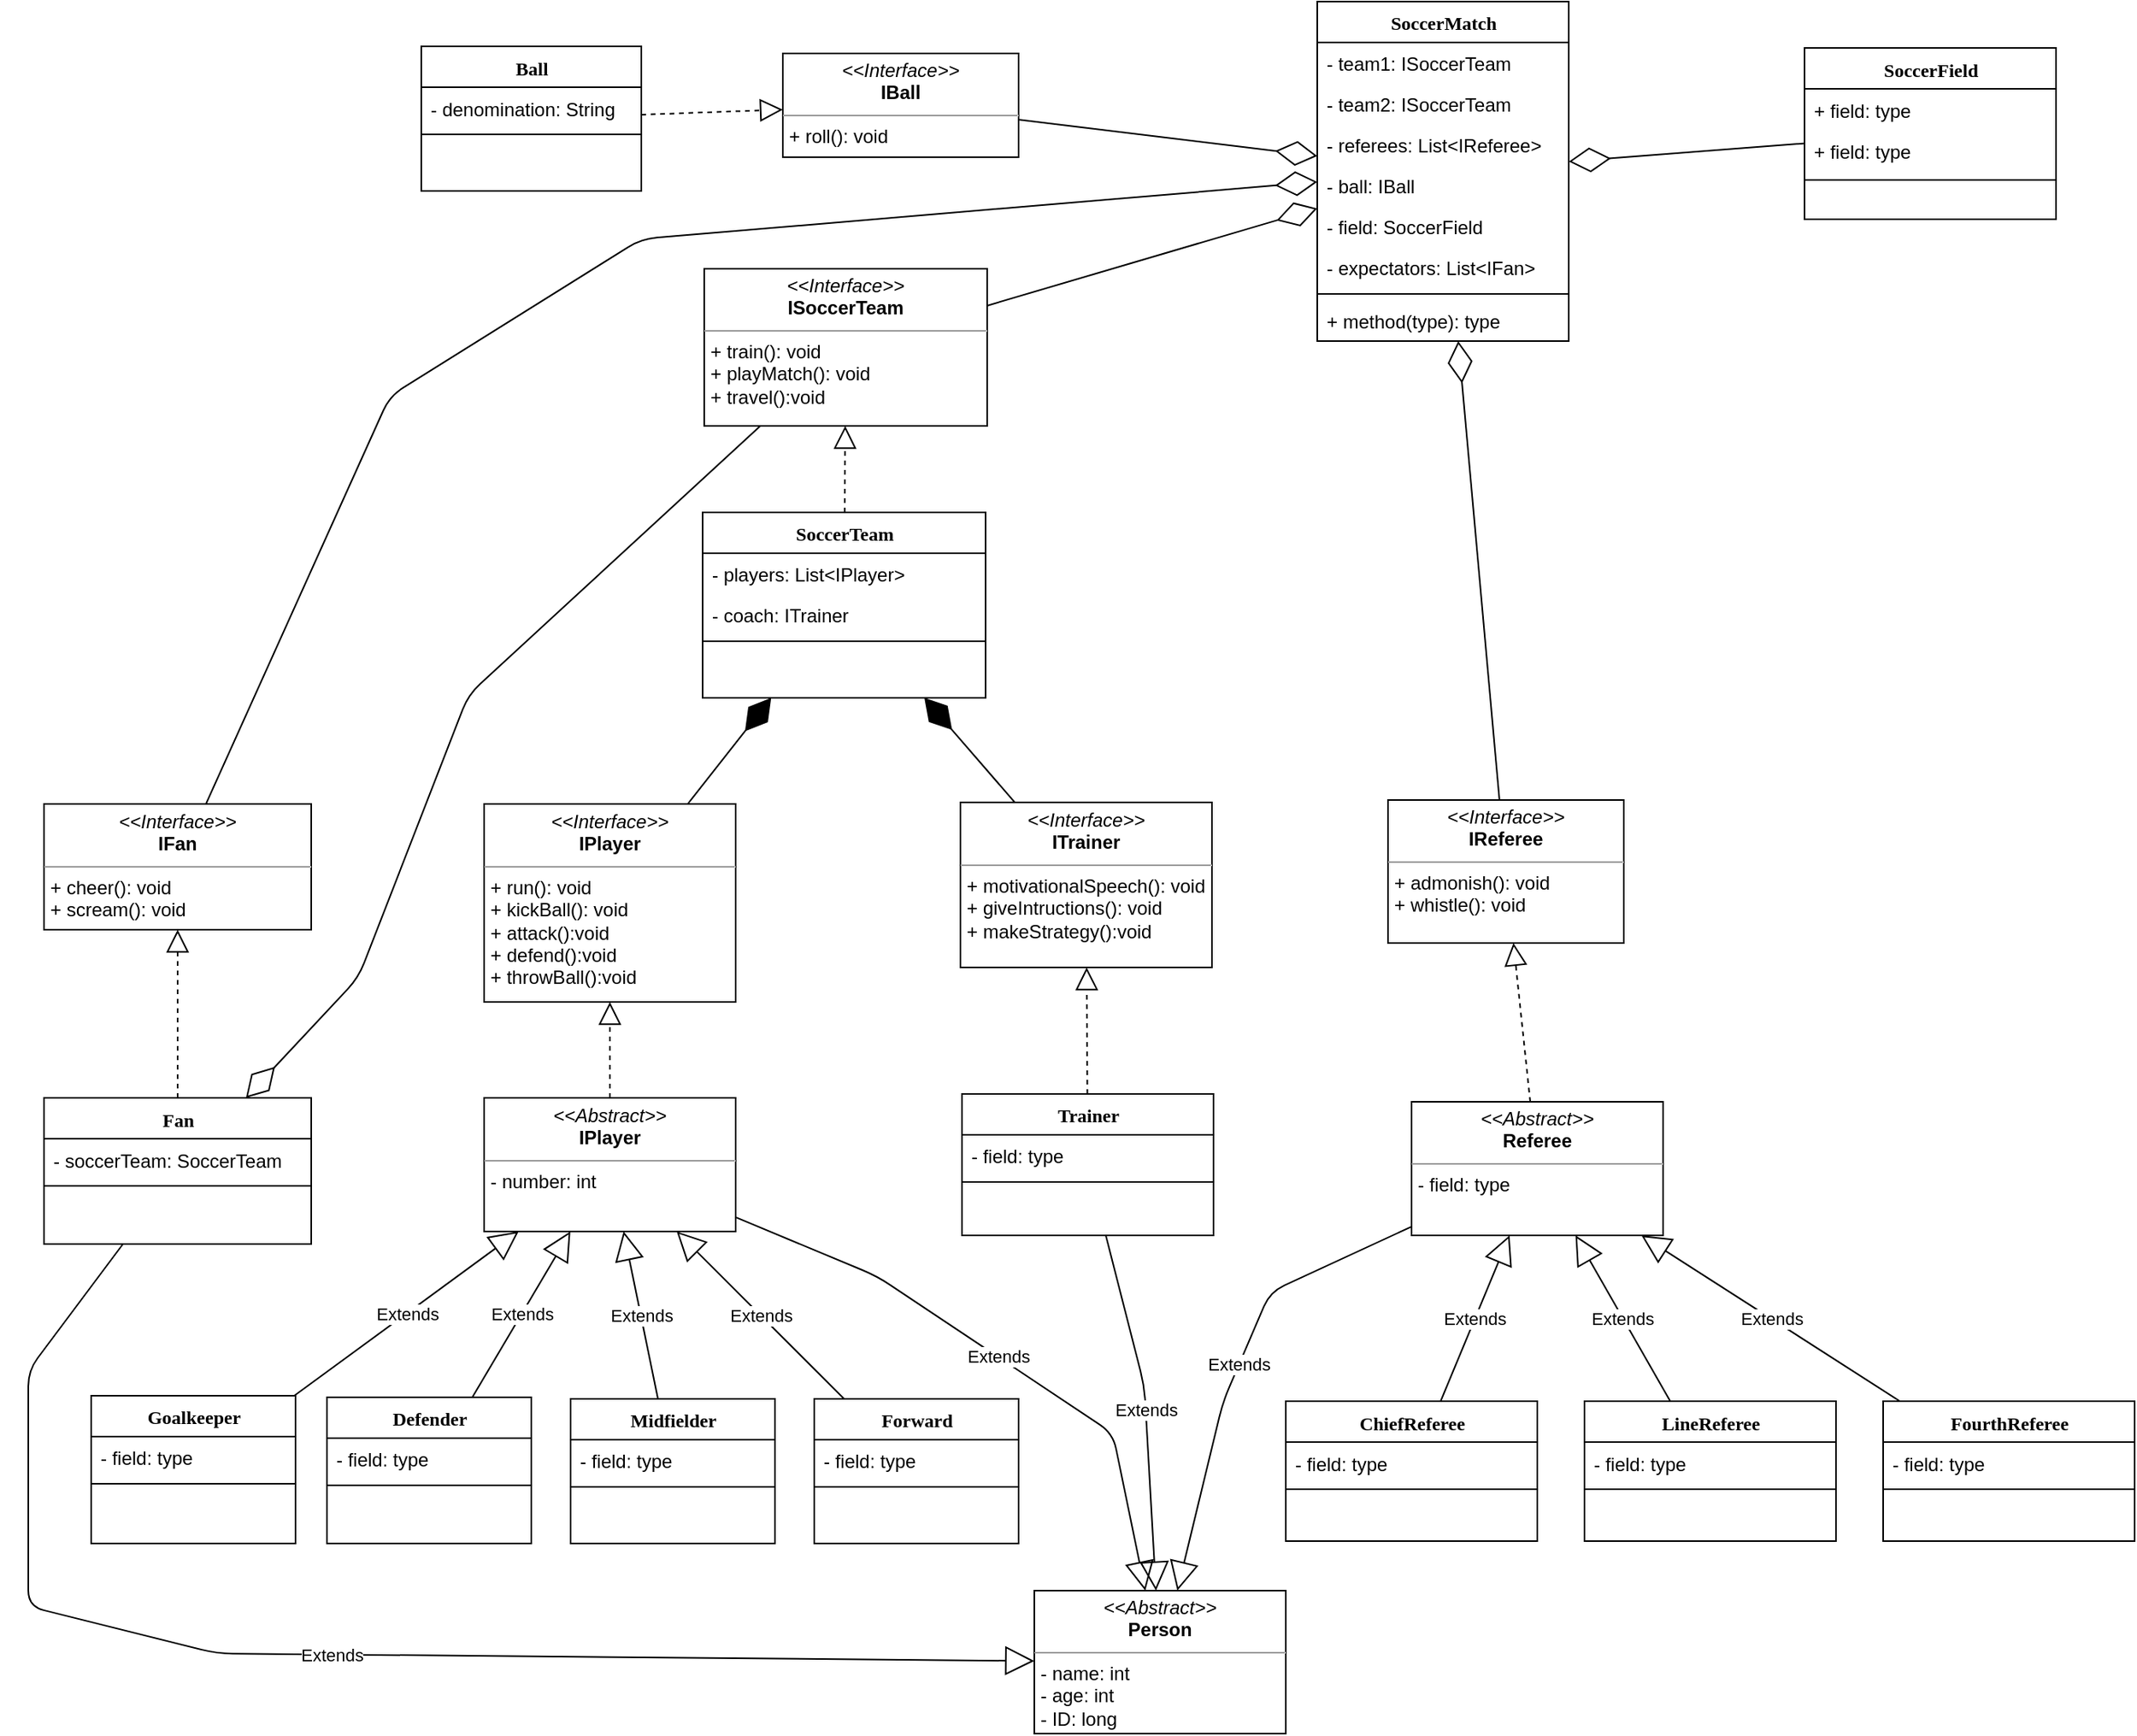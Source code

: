 <mxfile version="10.6.6" type="device"><diagram name="Page-1" id="6133507b-19e7-1e82-6fc7-422aa6c4b21f"><mxGraphModel dx="1080" dy="1334" grid="1" gridSize="10" guides="1" tooltips="1" connect="1" arrows="1" fold="1" page="1" pageScale="1" pageWidth="1100" pageHeight="850" background="#ffffff" math="0" shadow="0"><root><mxCell id="0"/><mxCell id="1" parent="0"/><mxCell id="235556782a83e6d0-1" value="SoccerMatch" style="swimlane;html=1;fontStyle=1;align=center;verticalAlign=top;childLayout=stackLayout;horizontal=1;startSize=26;horizontalStack=0;resizeParent=1;resizeLast=0;collapsible=1;marginBottom=0;swimlaneFillColor=#ffffff;rounded=0;shadow=0;comic=0;labelBackgroundColor=none;strokeColor=#000000;strokeWidth=1;fillColor=none;fontFamily=Verdana;fontSize=12;fontColor=#000000;" parent="1" vertex="1"><mxGeometry x="950" y="-511" width="160" height="216" as="geometry"/></mxCell><mxCell id="235556782a83e6d0-2" value="- team1: ISoccerTeam" style="text;html=1;strokeColor=none;fillColor=none;align=left;verticalAlign=top;spacingLeft=4;spacingRight=4;whiteSpace=wrap;overflow=hidden;rotatable=0;points=[[0,0.5],[1,0.5]];portConstraint=eastwest;" parent="235556782a83e6d0-1" vertex="1"><mxGeometry y="26" width="160" height="26" as="geometry"/></mxCell><mxCell id="235556782a83e6d0-3" value="- team2: ISoccerTeam" style="text;html=1;strokeColor=none;fillColor=none;align=left;verticalAlign=top;spacingLeft=4;spacingRight=4;whiteSpace=wrap;overflow=hidden;rotatable=0;points=[[0,0.5],[1,0.5]];portConstraint=eastwest;" parent="235556782a83e6d0-1" vertex="1"><mxGeometry y="52" width="160" height="26" as="geometry"/></mxCell><mxCell id="235556782a83e6d0-5" value="- referees: List&amp;lt;IReferee&amp;gt;" style="text;html=1;strokeColor=none;fillColor=none;align=left;verticalAlign=top;spacingLeft=4;spacingRight=4;whiteSpace=wrap;overflow=hidden;rotatable=0;points=[[0,0.5],[1,0.5]];portConstraint=eastwest;" parent="235556782a83e6d0-1" vertex="1"><mxGeometry y="78" width="160" height="26" as="geometry"/></mxCell><mxCell id="sZfiUaoiPVWCD3nDoRkB-56" value="- ball: IBall" style="text;html=1;strokeColor=none;fillColor=none;align=left;verticalAlign=top;spacingLeft=4;spacingRight=4;whiteSpace=wrap;overflow=hidden;rotatable=0;points=[[0,0.5],[1,0.5]];portConstraint=eastwest;" parent="235556782a83e6d0-1" vertex="1"><mxGeometry y="104" width="160" height="26" as="geometry"/></mxCell><mxCell id="sZfiUaoiPVWCD3nDoRkB-55" value="- field: SoccerField" style="text;html=1;strokeColor=none;fillColor=none;align=left;verticalAlign=top;spacingLeft=4;spacingRight=4;whiteSpace=wrap;overflow=hidden;rotatable=0;points=[[0,0.5],[1,0.5]];portConstraint=eastwest;" parent="235556782a83e6d0-1" vertex="1"><mxGeometry y="130" width="160" height="26" as="geometry"/></mxCell><mxCell id="sZfiUaoiPVWCD3nDoRkB-45" value="- expectators: List&amp;lt;IFan&amp;gt;" style="text;html=1;strokeColor=none;fillColor=none;align=left;verticalAlign=top;spacingLeft=4;spacingRight=4;whiteSpace=wrap;overflow=hidden;rotatable=0;points=[[0,0.5],[1,0.5]];portConstraint=eastwest;" parent="235556782a83e6d0-1" vertex="1"><mxGeometry y="156" width="160" height="26" as="geometry"/></mxCell><mxCell id="235556782a83e6d0-6" value="" style="line;html=1;strokeWidth=1;fillColor=none;align=left;verticalAlign=middle;spacingTop=-1;spacingLeft=3;spacingRight=3;rotatable=0;labelPosition=right;points=[];portConstraint=eastwest;" parent="235556782a83e6d0-1" vertex="1"><mxGeometry y="182" width="160" height="8" as="geometry"/></mxCell><mxCell id="235556782a83e6d0-7" value="+ method(type): type" style="text;html=1;strokeColor=none;fillColor=none;align=left;verticalAlign=top;spacingLeft=4;spacingRight=4;whiteSpace=wrap;overflow=hidden;rotatable=0;points=[[0,0.5],[1,0.5]];portConstraint=eastwest;" parent="235556782a83e6d0-1" vertex="1"><mxGeometry y="190" width="160" height="26" as="geometry"/></mxCell><mxCell id="78961159f06e98e8-17" value="SoccerTeam" style="swimlane;html=1;fontStyle=1;align=center;verticalAlign=top;childLayout=stackLayout;horizontal=1;startSize=26;horizontalStack=0;resizeParent=1;resizeLast=0;collapsible=1;marginBottom=0;swimlaneFillColor=#ffffff;rounded=0;shadow=0;comic=0;labelBackgroundColor=none;strokeColor=#000000;strokeWidth=1;fillColor=none;fontFamily=Verdana;fontSize=12;fontColor=#000000;" parent="1" vertex="1"><mxGeometry x="559" y="-186" width="180" height="118" as="geometry"/></mxCell><mxCell id="78961159f06e98e8-23" value="- players: List&amp;lt;IPlayer&amp;gt;" style="text;html=1;strokeColor=none;fillColor=none;align=left;verticalAlign=top;spacingLeft=4;spacingRight=4;whiteSpace=wrap;overflow=hidden;rotatable=0;points=[[0,0.5],[1,0.5]];portConstraint=eastwest;" parent="78961159f06e98e8-17" vertex="1"><mxGeometry y="26" width="180" height="26" as="geometry"/></mxCell><mxCell id="78961159f06e98e8-24" value="- coach: ITrainer" style="text;html=1;strokeColor=none;fillColor=none;align=left;verticalAlign=top;spacingLeft=4;spacingRight=4;whiteSpace=wrap;overflow=hidden;rotatable=0;points=[[0,0.5],[1,0.5]];portConstraint=eastwest;" parent="78961159f06e98e8-17" vertex="1"><mxGeometry y="52" width="180" height="26" as="geometry"/></mxCell><mxCell id="78961159f06e98e8-19" value="" style="line;html=1;strokeWidth=1;fillColor=none;align=left;verticalAlign=middle;spacingTop=-1;spacingLeft=3;spacingRight=3;rotatable=0;labelPosition=right;points=[];portConstraint=eastwest;" parent="78961159f06e98e8-17" vertex="1"><mxGeometry y="78" width="180" height="8" as="geometry"/></mxCell><mxCell id="78961159f06e98e8-82" value="Defender" style="swimlane;html=1;fontStyle=1;align=center;verticalAlign=top;childLayout=stackLayout;horizontal=1;startSize=26;horizontalStack=0;resizeParent=1;resizeLast=0;collapsible=1;marginBottom=0;swimlaneFillColor=#ffffff;rounded=0;shadow=0;comic=0;labelBackgroundColor=none;strokeColor=#000000;strokeWidth=1;fillColor=none;fontFamily=Verdana;fontSize=12;fontColor=#000000;" parent="1" vertex="1"><mxGeometry x="320" y="377" width="130" height="93" as="geometry"/></mxCell><mxCell id="78961159f06e98e8-84" value="- field: type" style="text;html=1;strokeColor=none;fillColor=none;align=left;verticalAlign=top;spacingLeft=4;spacingRight=4;whiteSpace=wrap;overflow=hidden;rotatable=0;points=[[0,0.5],[1,0.5]];portConstraint=eastwest;" parent="78961159f06e98e8-82" vertex="1"><mxGeometry y="26" width="130" height="26" as="geometry"/></mxCell><mxCell id="78961159f06e98e8-90" value="" style="line;html=1;strokeWidth=1;fillColor=none;align=left;verticalAlign=middle;spacingTop=-1;spacingLeft=3;spacingRight=3;rotatable=0;labelPosition=right;points=[];portConstraint=eastwest;" parent="78961159f06e98e8-82" vertex="1"><mxGeometry y="52" width="130" height="8" as="geometry"/></mxCell><mxCell id="78961159f06e98e8-95" value="Midfielder" style="swimlane;html=1;fontStyle=1;align=center;verticalAlign=top;childLayout=stackLayout;horizontal=1;startSize=26;horizontalStack=0;resizeParent=1;resizeLast=0;collapsible=1;marginBottom=0;swimlaneFillColor=#ffffff;rounded=0;shadow=0;comic=0;labelBackgroundColor=none;strokeColor=#000000;strokeWidth=1;fillColor=none;fontFamily=Verdana;fontSize=12;fontColor=#000000;" parent="1" vertex="1"><mxGeometry x="475" y="378" width="130" height="92" as="geometry"/></mxCell><mxCell id="78961159f06e98e8-96" value="- field: type" style="text;html=1;strokeColor=none;fillColor=none;align=left;verticalAlign=top;spacingLeft=4;spacingRight=4;whiteSpace=wrap;overflow=hidden;rotatable=0;points=[[0,0.5],[1,0.5]];portConstraint=eastwest;" parent="78961159f06e98e8-95" vertex="1"><mxGeometry y="26" width="130" height="26" as="geometry"/></mxCell><mxCell id="78961159f06e98e8-103" value="" style="line;html=1;strokeWidth=1;fillColor=none;align=left;verticalAlign=middle;spacingTop=-1;spacingLeft=3;spacingRight=3;rotatable=0;labelPosition=right;points=[];portConstraint=eastwest;" parent="78961159f06e98e8-95" vertex="1"><mxGeometry y="52" width="130" height="8" as="geometry"/></mxCell><mxCell id="78961159f06e98e8-108" value="Goalkeeper" style="swimlane;html=1;fontStyle=1;align=center;verticalAlign=top;childLayout=stackLayout;horizontal=1;startSize=26;horizontalStack=0;resizeParent=1;resizeLast=0;collapsible=1;marginBottom=0;swimlaneFillColor=#ffffff;rounded=0;shadow=0;comic=0;labelBackgroundColor=none;strokeColor=#000000;strokeWidth=1;fillColor=none;fontFamily=Verdana;fontSize=12;fontColor=#000000;" parent="1" vertex="1"><mxGeometry x="170" y="376" width="130" height="94" as="geometry"/></mxCell><mxCell id="78961159f06e98e8-109" value="- field: type" style="text;html=1;strokeColor=none;fillColor=none;align=left;verticalAlign=top;spacingLeft=4;spacingRight=4;whiteSpace=wrap;overflow=hidden;rotatable=0;points=[[0,0.5],[1,0.5]];portConstraint=eastwest;" parent="78961159f06e98e8-108" vertex="1"><mxGeometry y="26" width="130" height="26" as="geometry"/></mxCell><mxCell id="78961159f06e98e8-116" value="" style="line;html=1;strokeWidth=1;fillColor=none;align=left;verticalAlign=middle;spacingTop=-1;spacingLeft=3;spacingRight=3;rotatable=0;labelPosition=right;points=[];portConstraint=eastwest;" parent="78961159f06e98e8-108" vertex="1"><mxGeometry y="52" width="130" height="8" as="geometry"/></mxCell><mxCell id="b94bc138ca980ef-1" value="&lt;p style=&quot;margin: 0px ; margin-top: 4px ; text-align: center&quot;&gt;&lt;i&gt;&amp;lt;&amp;lt;Interface&amp;gt;&amp;gt;&lt;/i&gt;&lt;br&gt;&lt;b&gt;IPlayer&lt;/b&gt;&lt;/p&gt;&lt;hr size=&quot;1&quot;&gt;&lt;p style=&quot;margin: 0px ; margin-left: 4px&quot;&gt;&lt;/p&gt;&lt;p style=&quot;margin: 0px ; margin-left: 4px&quot;&gt;+ run(): void&lt;br&gt;+ kickBall(): void&lt;/p&gt;&lt;p style=&quot;margin: 0px ; margin-left: 4px&quot;&gt;+ attack():void&lt;/p&gt;&lt;p style=&quot;margin: 0px ; margin-left: 4px&quot;&gt;+ defend():void&lt;/p&gt;&lt;p style=&quot;margin: 0px ; margin-left: 4px&quot;&gt;+ throwBall():void&lt;/p&gt;&lt;p style=&quot;margin: 0px ; margin-left: 4px&quot;&gt;&lt;br&gt;&lt;/p&gt;" style="verticalAlign=top;align=left;overflow=fill;fontSize=12;fontFamily=Helvetica;html=1;rounded=0;shadow=0;comic=0;labelBackgroundColor=none;strokeColor=#000000;strokeWidth=1;fillColor=#ffffff;" parent="1" vertex="1"><mxGeometry x="420" y="-0.5" width="160" height="126" as="geometry"/></mxCell><mxCell id="aKwIyc0PxidP-jITd8C0-3" value="Forward" style="swimlane;html=1;fontStyle=1;align=center;verticalAlign=top;childLayout=stackLayout;horizontal=1;startSize=26;horizontalStack=0;resizeParent=1;resizeLast=0;collapsible=1;marginBottom=0;swimlaneFillColor=#ffffff;rounded=0;shadow=0;comic=0;labelBackgroundColor=none;strokeColor=#000000;strokeWidth=1;fillColor=none;fontFamily=Verdana;fontSize=12;fontColor=#000000;" parent="1" vertex="1"><mxGeometry x="630" y="378" width="130" height="92" as="geometry"/></mxCell><mxCell id="aKwIyc0PxidP-jITd8C0-4" value="- field: type" style="text;html=1;strokeColor=none;fillColor=none;align=left;verticalAlign=top;spacingLeft=4;spacingRight=4;whiteSpace=wrap;overflow=hidden;rotatable=0;points=[[0,0.5],[1,0.5]];portConstraint=eastwest;" parent="aKwIyc0PxidP-jITd8C0-3" vertex="1"><mxGeometry y="26" width="130" height="26" as="geometry"/></mxCell><mxCell id="aKwIyc0PxidP-jITd8C0-6" value="" style="line;html=1;strokeWidth=1;fillColor=none;align=left;verticalAlign=middle;spacingTop=-1;spacingLeft=3;spacingRight=3;rotatable=0;labelPosition=right;points=[];portConstraint=eastwest;" parent="aKwIyc0PxidP-jITd8C0-3" vertex="1"><mxGeometry y="52" width="130" height="8" as="geometry"/></mxCell><mxCell id="aKwIyc0PxidP-jITd8C0-9" value="Extends" style="endArrow=block;endSize=16;endFill=0;html=1;" parent="1" source="78961159f06e98e8-108" target="QKsqqayJbNr6bWf-6ps5-1" edge="1"><mxGeometry width="160" relative="1" as="geometry"><mxPoint x="520" y="297" as="sourcePoint"/><mxPoint x="680" y="297" as="targetPoint"/></mxGeometry></mxCell><mxCell id="aKwIyc0PxidP-jITd8C0-10" value="Extends" style="endArrow=block;endSize=16;endFill=0;html=1;" parent="1" source="78961159f06e98e8-82" target="QKsqqayJbNr6bWf-6ps5-1" edge="1"><mxGeometry width="160" relative="1" as="geometry"><mxPoint x="613.345" y="387" as="sourcePoint"/><mxPoint x="680.586" y="312" as="targetPoint"/></mxGeometry></mxCell><mxCell id="aKwIyc0PxidP-jITd8C0-11" value="Extends" style="endArrow=block;endSize=16;endFill=0;html=1;" parent="1" source="78961159f06e98e8-95" target="QKsqqayJbNr6bWf-6ps5-1" edge="1"><mxGeometry width="160" relative="1" as="geometry"><mxPoint x="744.61" y="389" as="sourcePoint"/><mxPoint x="749.61" y="312" as="targetPoint"/></mxGeometry></mxCell><mxCell id="aKwIyc0PxidP-jITd8C0-12" value="Extends" style="endArrow=block;endSize=16;endFill=0;html=1;" parent="1" source="aKwIyc0PxidP-jITd8C0-3" target="QKsqqayJbNr6bWf-6ps5-1" edge="1"><mxGeometry width="160" relative="1" as="geometry"><mxPoint x="1012.297" y="341" as="sourcePoint"/><mxPoint x="960.072" y="263" as="targetPoint"/></mxGeometry></mxCell><mxCell id="sZfiUaoiPVWCD3nDoRkB-3" value="" style="endArrow=block;dashed=1;endFill=0;endSize=12;html=1;" parent="1" source="QKsqqayJbNr6bWf-6ps5-1" target="b94bc138ca980ef-1" edge="1"><mxGeometry width="160" relative="1" as="geometry"><mxPoint x="410" y="262.5" as="sourcePoint"/><mxPoint x="570" y="262.5" as="targetPoint"/></mxGeometry></mxCell><mxCell id="sZfiUaoiPVWCD3nDoRkB-12" value="Extends" style="endArrow=block;endSize=16;endFill=0;html=1;" parent="1" source="QKsqqayJbNr6bWf-6ps5-1" target="GotHlG2_L9NwV5QEVNT3-1" edge="1"><mxGeometry width="160" relative="1" as="geometry"><mxPoint x="900" y="186.5" as="sourcePoint"/><mxPoint x="1060" y="186.5" as="targetPoint"/><Array as="points"><mxPoint x="670" y="300"/><mxPoint x="820" y="400"/></Array></mxGeometry></mxCell><mxCell id="sZfiUaoiPVWCD3nDoRkB-20" value="Fan" style="swimlane;html=1;fontStyle=1;align=center;verticalAlign=top;childLayout=stackLayout;horizontal=1;startSize=26;horizontalStack=0;resizeParent=1;resizeLast=0;collapsible=1;marginBottom=0;swimlaneFillColor=#ffffff;rounded=0;shadow=0;comic=0;labelBackgroundColor=none;strokeColor=#000000;strokeWidth=1;fillColor=none;fontFamily=Verdana;fontSize=12;fontColor=#000000;" parent="1" vertex="1"><mxGeometry x="140" y="186.5" width="170" height="93" as="geometry"/></mxCell><mxCell id="sZfiUaoiPVWCD3nDoRkB-21" value="- soccerTeam: SoccerTeam" style="text;html=1;strokeColor=none;fillColor=none;align=left;verticalAlign=top;spacingLeft=4;spacingRight=4;whiteSpace=wrap;overflow=hidden;rotatable=0;points=[[0,0.5],[1,0.5]];portConstraint=eastwest;" parent="sZfiUaoiPVWCD3nDoRkB-20" vertex="1"><mxGeometry y="26" width="170" height="26" as="geometry"/></mxCell><mxCell id="sZfiUaoiPVWCD3nDoRkB-23" value="" style="line;html=1;strokeWidth=1;fillColor=none;align=left;verticalAlign=middle;spacingTop=-1;spacingLeft=3;spacingRight=3;rotatable=0;labelPosition=right;points=[];portConstraint=eastwest;" parent="sZfiUaoiPVWCD3nDoRkB-20" vertex="1"><mxGeometry y="52" width="170" height="8" as="geometry"/></mxCell><mxCell id="sZfiUaoiPVWCD3nDoRkB-27" value="Extends" style="endArrow=block;endSize=16;endFill=0;html=1;" parent="1" source="QKsqqayJbNr6bWf-6ps5-17" target="GotHlG2_L9NwV5QEVNT3-1" edge="1"><mxGeometry width="160" relative="1" as="geometry"><mxPoint x="835" y="159.122" as="sourcePoint"/><mxPoint x="920" y="84.878" as="targetPoint"/><Array as="points"><mxPoint x="920" y="310"/><mxPoint x="890" y="380"/></Array></mxGeometry></mxCell><mxCell id="sZfiUaoiPVWCD3nDoRkB-29" value="Extends" style="endArrow=block;endSize=16;endFill=0;html=1;" parent="1" source="sZfiUaoiPVWCD3nDoRkB-20" target="GotHlG2_L9NwV5QEVNT3-1" edge="1"><mxGeometry width="160" relative="1" as="geometry"><mxPoint x="1290" y="122.122" as="sourcePoint"/><mxPoint x="1375" y="47.878" as="targetPoint"/><Array as="points"><mxPoint x="130" y="360"/><mxPoint x="130" y="510"/><mxPoint x="250" y="540"/></Array></mxGeometry></mxCell><mxCell id="sZfiUaoiPVWCD3nDoRkB-30" value="Trainer" style="swimlane;html=1;fontStyle=1;align=center;verticalAlign=top;childLayout=stackLayout;horizontal=1;startSize=26;horizontalStack=0;resizeParent=1;resizeLast=0;collapsible=1;marginBottom=0;swimlaneFillColor=#ffffff;rounded=0;shadow=0;comic=0;labelBackgroundColor=none;strokeColor=#000000;strokeWidth=1;fillColor=none;fontFamily=Verdana;fontSize=12;fontColor=#000000;" parent="1" vertex="1"><mxGeometry x="724" y="184" width="160" height="90" as="geometry"/></mxCell><mxCell id="sZfiUaoiPVWCD3nDoRkB-31" value="- field: type" style="text;html=1;strokeColor=none;fillColor=none;align=left;verticalAlign=top;spacingLeft=4;spacingRight=4;whiteSpace=wrap;overflow=hidden;rotatable=0;points=[[0,0.5],[1,0.5]];portConstraint=eastwest;" parent="sZfiUaoiPVWCD3nDoRkB-30" vertex="1"><mxGeometry y="26" width="160" height="26" as="geometry"/></mxCell><mxCell id="sZfiUaoiPVWCD3nDoRkB-33" value="" style="line;html=1;strokeWidth=1;fillColor=none;align=left;verticalAlign=middle;spacingTop=-1;spacingLeft=3;spacingRight=3;rotatable=0;labelPosition=right;points=[];portConstraint=eastwest;" parent="sZfiUaoiPVWCD3nDoRkB-30" vertex="1"><mxGeometry y="52" width="160" height="8" as="geometry"/></mxCell><mxCell id="sZfiUaoiPVWCD3nDoRkB-37" value="Extends" style="endArrow=block;endSize=16;endFill=0;html=1;" parent="1" source="sZfiUaoiPVWCD3nDoRkB-30" target="GotHlG2_L9NwV5QEVNT3-1" edge="1"><mxGeometry width="160" relative="1" as="geometry"><mxPoint x="590" y="189.878" as="sourcePoint"/><mxPoint x="920" y="49.122" as="targetPoint"/><Array as="points"><mxPoint x="840" y="370"/></Array></mxGeometry></mxCell><mxCell id="sZfiUaoiPVWCD3nDoRkB-39" value="&lt;p style=&quot;margin: 0px ; margin-top: 4px ; text-align: center&quot;&gt;&lt;i&gt;&amp;lt;&amp;lt;Interface&amp;gt;&amp;gt;&lt;/i&gt;&lt;br&gt;&lt;b&gt;ITrainer&lt;/b&gt;&lt;/p&gt;&lt;hr size=&quot;1&quot;&gt;&lt;p style=&quot;margin: 0px ; margin-left: 4px&quot;&gt;&lt;/p&gt;&lt;p style=&quot;margin: 0px ; margin-left: 4px&quot;&gt;+ motivationalSpeech(): void&lt;br&gt;+ giveIntructions(): void&lt;/p&gt;&lt;p style=&quot;margin: 0px ; margin-left: 4px&quot;&gt;+ makeStrategy():void&lt;/p&gt;" style="verticalAlign=top;align=left;overflow=fill;fontSize=12;fontFamily=Helvetica;html=1;rounded=0;shadow=0;comic=0;labelBackgroundColor=none;strokeColor=#000000;strokeWidth=1;fillColor=#ffffff;" parent="1" vertex="1"><mxGeometry x="723" y="-1.5" width="160" height="105" as="geometry"/></mxCell><mxCell id="sZfiUaoiPVWCD3nDoRkB-40" value="" style="endArrow=block;dashed=1;endFill=0;endSize=12;html=1;" parent="1" source="sZfiUaoiPVWCD3nDoRkB-30" target="sZfiUaoiPVWCD3nDoRkB-39" edge="1"><mxGeometry width="160" relative="1" as="geometry"><mxPoint x="604" y="180" as="sourcePoint"/><mxPoint x="604" y="101.5" as="targetPoint"/></mxGeometry></mxCell><mxCell id="sZfiUaoiPVWCD3nDoRkB-41" value="" style="endArrow=diamondThin;endFill=1;endSize=24;html=1;" parent="1" source="b94bc138ca980ef-1" target="78961159f06e98e8-17" edge="1"><mxGeometry width="160" relative="1" as="geometry"><mxPoint x="620" as="sourcePoint"/><mxPoint x="590" y="-20" as="targetPoint"/></mxGeometry></mxCell><mxCell id="sZfiUaoiPVWCD3nDoRkB-42" value="" style="endArrow=diamondThin;endFill=1;endSize=24;html=1;" parent="1" source="sZfiUaoiPVWCD3nDoRkB-39" target="78961159f06e98e8-17" edge="1"><mxGeometry width="160" relative="1" as="geometry"><mxPoint x="688.292" y="-70.5" as="sourcePoint"/><mxPoint x="803" y="-80" as="targetPoint"/></mxGeometry></mxCell><mxCell id="sZfiUaoiPVWCD3nDoRkB-43" value="&lt;p style=&quot;margin: 0px ; margin-top: 4px ; text-align: center&quot;&gt;&lt;i&gt;&amp;lt;&amp;lt;Interface&amp;gt;&amp;gt;&lt;/i&gt;&lt;br&gt;&lt;b&gt;ISoccerTeam&lt;/b&gt;&lt;/p&gt;&lt;hr size=&quot;1&quot;&gt;&lt;p style=&quot;margin: 0px ; margin-left: 4px&quot;&gt;&lt;/p&gt;&lt;p style=&quot;margin: 0px ; margin-left: 4px&quot;&gt;+ train(): void&lt;br&gt;+ playMatch(): void&lt;/p&gt;&lt;p style=&quot;margin: 0px ; margin-left: 4px&quot;&gt;+ travel():void&lt;/p&gt;&lt;p style=&quot;margin: 0px ; margin-left: 4px&quot;&gt;&lt;br&gt;&lt;/p&gt;" style="verticalAlign=top;align=left;overflow=fill;fontSize=12;fontFamily=Helvetica;html=1;rounded=0;shadow=0;comic=0;labelBackgroundColor=none;strokeColor=#000000;strokeWidth=1;fillColor=#ffffff;" parent="1" vertex="1"><mxGeometry x="560" y="-341" width="180" height="100" as="geometry"/></mxCell><mxCell id="sZfiUaoiPVWCD3nDoRkB-44" value="" style="endArrow=block;dashed=1;endFill=0;endSize=12;html=1;" parent="1" source="78961159f06e98e8-17" target="sZfiUaoiPVWCD3nDoRkB-43" edge="1"><mxGeometry width="160" relative="1" as="geometry"><mxPoint x="622.827" y="-228.5" as="sourcePoint"/><mxPoint x="605.657" y="-290" as="targetPoint"/></mxGeometry></mxCell><mxCell id="sZfiUaoiPVWCD3nDoRkB-46" value="Ball" style="swimlane;html=1;fontStyle=1;align=center;verticalAlign=top;childLayout=stackLayout;horizontal=1;startSize=26;horizontalStack=0;resizeParent=1;resizeLast=0;collapsible=1;marginBottom=0;swimlaneFillColor=#ffffff;rounded=0;shadow=0;comic=0;labelBackgroundColor=none;strokeColor=#000000;strokeWidth=1;fillColor=none;fontFamily=Verdana;fontSize=12;fontColor=#000000;" parent="1" vertex="1"><mxGeometry x="380" y="-482.5" width="140" height="92" as="geometry"/></mxCell><mxCell id="sZfiUaoiPVWCD3nDoRkB-47" value="- denomination: String" style="text;html=1;strokeColor=none;fillColor=none;align=left;verticalAlign=top;spacingLeft=4;spacingRight=4;whiteSpace=wrap;overflow=hidden;rotatable=0;points=[[0,0.5],[1,0.5]];portConstraint=eastwest;" parent="sZfiUaoiPVWCD3nDoRkB-46" vertex="1"><mxGeometry y="26" width="140" height="26" as="geometry"/></mxCell><mxCell id="sZfiUaoiPVWCD3nDoRkB-51" value="" style="line;html=1;strokeWidth=1;fillColor=none;align=left;verticalAlign=middle;spacingTop=-1;spacingLeft=3;spacingRight=3;rotatable=0;labelPosition=right;points=[];portConstraint=eastwest;" parent="sZfiUaoiPVWCD3nDoRkB-46" vertex="1"><mxGeometry y="52" width="140" height="8" as="geometry"/></mxCell><mxCell id="sZfiUaoiPVWCD3nDoRkB-53" value="&lt;p style=&quot;margin: 0px ; margin-top: 4px ; text-align: center&quot;&gt;&lt;i&gt;&amp;lt;&amp;lt;Interface&amp;gt;&amp;gt;&lt;/i&gt;&lt;br&gt;&lt;b&gt;IBall&lt;/b&gt;&lt;/p&gt;&lt;hr size=&quot;1&quot;&gt;&lt;p style=&quot;margin: 0px ; margin-left: 4px&quot;&gt;&lt;/p&gt;&lt;p style=&quot;margin: 0px ; margin-left: 4px&quot;&gt;+ roll(): void&lt;/p&gt;&lt;p style=&quot;margin: 0px ; margin-left: 4px&quot;&gt;&lt;br&gt;&lt;/p&gt;" style="verticalAlign=top;align=left;overflow=fill;fontSize=12;fontFamily=Helvetica;html=1;rounded=0;shadow=0;comic=0;labelBackgroundColor=none;strokeColor=#000000;strokeWidth=1;fillColor=#ffffff;" parent="1" vertex="1"><mxGeometry x="610" y="-478" width="150" height="66" as="geometry"/></mxCell><mxCell id="sZfiUaoiPVWCD3nDoRkB-54" value="" style="endArrow=block;dashed=1;endFill=0;endSize=12;html=1;" parent="1" source="sZfiUaoiPVWCD3nDoRkB-46" target="sZfiUaoiPVWCD3nDoRkB-53" edge="1"><mxGeometry width="160" relative="1" as="geometry"><mxPoint x="555" y="-345" as="sourcePoint"/><mxPoint x="555" y="-413" as="targetPoint"/></mxGeometry></mxCell><mxCell id="sZfiUaoiPVWCD3nDoRkB-58" value="" style="endArrow=diamondThin;endFill=0;endSize=24;html=1;" parent="1" source="sZfiUaoiPVWCD3nDoRkB-43" target="235556782a83e6d0-1" edge="1"><mxGeometry width="160" relative="1" as="geometry"><mxPoint x="820" y="-250" as="sourcePoint"/><mxPoint x="840" y="-230" as="targetPoint"/></mxGeometry></mxCell><mxCell id="sZfiUaoiPVWCD3nDoRkB-59" value="" style="endArrow=diamondThin;endFill=0;endSize=24;html=1;" parent="1" source="sZfiUaoiPVWCD3nDoRkB-63" target="235556782a83e6d0-1" edge="1"><mxGeometry width="160" relative="1" as="geometry"><mxPoint x="670" y="-376.125" as="sourcePoint"/><mxPoint x="860" y="-140" as="targetPoint"/></mxGeometry></mxCell><mxCell id="sZfiUaoiPVWCD3nDoRkB-60" value="" style="endArrow=diamondThin;endFill=0;endSize=24;html=1;" parent="1" source="sZfiUaoiPVWCD3nDoRkB-43" target="sZfiUaoiPVWCD3nDoRkB-20" edge="1"><mxGeometry width="160" relative="1" as="geometry"><mxPoint x="670" y="-376.125" as="sourcePoint"/><mxPoint x="340" y="-80" as="targetPoint"/><Array as="points"><mxPoint x="410" y="-70"/><mxPoint x="340" y="110"/></Array></mxGeometry></mxCell><mxCell id="sZfiUaoiPVWCD3nDoRkB-61" value="" style="endArrow=diamondThin;endFill=0;endSize=24;html=1;" parent="1" source="sZfiUaoiPVWCD3nDoRkB-53" target="235556782a83e6d0-1" edge="1"><mxGeometry width="160" relative="1" as="geometry"><mxPoint x="890" y="-550" as="sourcePoint"/><mxPoint x="890" y="-520" as="targetPoint"/></mxGeometry></mxCell><mxCell id="sZfiUaoiPVWCD3nDoRkB-62" value="" style="endArrow=diamondThin;endFill=0;endSize=24;html=1;" parent="1" source="sZfiUaoiPVWCD3nDoRkB-65" target="235556782a83e6d0-1" edge="1"><mxGeometry width="160" relative="1" as="geometry"><mxPoint x="240" y="-300" as="sourcePoint"/><mxPoint x="1430" y="-301" as="targetPoint"/><Array as="points"><mxPoint x="360" y="-260"/><mxPoint x="520" y="-360"/></Array></mxGeometry></mxCell><mxCell id="sZfiUaoiPVWCD3nDoRkB-63" value="&lt;p style=&quot;margin: 0px ; margin-top: 4px ; text-align: center&quot;&gt;&lt;i&gt;&amp;lt;&amp;lt;Interface&amp;gt;&amp;gt;&lt;/i&gt;&lt;br&gt;&lt;b&gt;IReferee&lt;/b&gt;&lt;/p&gt;&lt;hr size=&quot;1&quot;&gt;&lt;p style=&quot;margin: 0px ; margin-left: 4px&quot;&gt;&lt;/p&gt;&lt;p style=&quot;margin: 0px ; margin-left: 4px&quot;&gt;+&amp;nbsp;&lt;span&gt;admonish&lt;/span&gt;&lt;span&gt;(): void&lt;/span&gt;&lt;/p&gt;&lt;p style=&quot;margin: 0px ; margin-left: 4px&quot;&gt;&lt;span&gt;+ whistle(): void&lt;/span&gt;&lt;/p&gt;&lt;p style=&quot;margin: 0px ; margin-left: 4px&quot;&gt;&lt;br&gt;&lt;/p&gt;" style="verticalAlign=top;align=left;overflow=fill;fontSize=12;fontFamily=Helvetica;html=1;rounded=0;shadow=0;comic=0;labelBackgroundColor=none;strokeColor=#000000;strokeWidth=1;fillColor=#ffffff;" parent="1" vertex="1"><mxGeometry x="995" y="-3" width="150" height="91" as="geometry"/></mxCell><mxCell id="sZfiUaoiPVWCD3nDoRkB-65" value="&lt;p style=&quot;margin: 0px ; margin-top: 4px ; text-align: center&quot;&gt;&lt;i&gt;&amp;lt;&amp;lt;Interface&amp;gt;&amp;gt;&lt;/i&gt;&lt;br&gt;&lt;b&gt;IFan&lt;/b&gt;&lt;/p&gt;&lt;hr size=&quot;1&quot;&gt;&lt;p style=&quot;margin: 0px ; margin-left: 4px&quot;&gt;&lt;/p&gt;&lt;p style=&quot;margin: 0px ; margin-left: 4px&quot;&gt;+ cheer(): void&lt;/p&gt;&lt;p style=&quot;margin: 0px ; margin-left: 4px&quot;&gt;+ scream(): void&lt;/p&gt;&lt;p style=&quot;margin: 0px ; margin-left: 4px&quot;&gt;&lt;br&gt;&lt;/p&gt;" style="verticalAlign=top;align=left;overflow=fill;fontSize=12;fontFamily=Helvetica;html=1;rounded=0;shadow=0;comic=0;labelBackgroundColor=none;strokeColor=#000000;strokeWidth=1;fillColor=#ffffff;" parent="1" vertex="1"><mxGeometry x="140" y="-0.5" width="170" height="80" as="geometry"/></mxCell><mxCell id="sZfiUaoiPVWCD3nDoRkB-66" value="" style="endArrow=block;dashed=1;endFill=0;endSize=12;html=1;" parent="1" source="sZfiUaoiPVWCD3nDoRkB-20" target="sZfiUaoiPVWCD3nDoRkB-65" edge="1"><mxGeometry width="160" relative="1" as="geometry"><mxPoint x="769.909" y="180" as="sourcePoint"/><mxPoint x="747.607" y="113.5" as="targetPoint"/></mxGeometry></mxCell><mxCell id="sZfiUaoiPVWCD3nDoRkB-67" value="" style="endArrow=block;dashed=1;endFill=0;endSize=12;html=1;" parent="1" source="QKsqqayJbNr6bWf-6ps5-17" target="sZfiUaoiPVWCD3nDoRkB-63" edge="1"><mxGeometry width="160" relative="1" as="geometry"><mxPoint x="1325" y="180" as="sourcePoint"/><mxPoint x="1325" y="10" as="targetPoint"/></mxGeometry></mxCell><mxCell id="sZfiUaoiPVWCD3nDoRkB-68" value="SoccerField" style="swimlane;html=1;fontStyle=1;align=center;verticalAlign=top;childLayout=stackLayout;horizontal=1;startSize=26;horizontalStack=0;resizeParent=1;resizeLast=0;collapsible=1;marginBottom=0;swimlaneFillColor=#ffffff;rounded=0;shadow=0;comic=0;labelBackgroundColor=none;strokeColor=#000000;strokeWidth=1;fillColor=none;fontFamily=Verdana;fontSize=12;fontColor=#000000;" parent="1" vertex="1"><mxGeometry x="1260" y="-481.5" width="160" height="109" as="geometry"/></mxCell><mxCell id="sZfiUaoiPVWCD3nDoRkB-69" value="+ field: type" style="text;html=1;strokeColor=none;fillColor=none;align=left;verticalAlign=top;spacingLeft=4;spacingRight=4;whiteSpace=wrap;overflow=hidden;rotatable=0;points=[[0,0.5],[1,0.5]];portConstraint=eastwest;" parent="sZfiUaoiPVWCD3nDoRkB-68" vertex="1"><mxGeometry y="26" width="160" height="26" as="geometry"/></mxCell><mxCell id="sZfiUaoiPVWCD3nDoRkB-70" value="+ field: type" style="text;html=1;strokeColor=none;fillColor=none;align=left;verticalAlign=top;spacingLeft=4;spacingRight=4;whiteSpace=wrap;overflow=hidden;rotatable=0;points=[[0,0.5],[1,0.5]];portConstraint=eastwest;" parent="sZfiUaoiPVWCD3nDoRkB-68" vertex="1"><mxGeometry y="52" width="160" height="28" as="geometry"/></mxCell><mxCell id="sZfiUaoiPVWCD3nDoRkB-71" value="" style="line;html=1;strokeWidth=1;fillColor=none;align=left;verticalAlign=middle;spacingTop=-1;spacingLeft=3;spacingRight=3;rotatable=0;labelPosition=right;points=[];portConstraint=eastwest;" parent="sZfiUaoiPVWCD3nDoRkB-68" vertex="1"><mxGeometry y="80" width="160" height="8" as="geometry"/></mxCell><mxCell id="sZfiUaoiPVWCD3nDoRkB-72" value="" style="endArrow=diamondThin;endFill=0;endSize=24;html=1;" parent="1" source="sZfiUaoiPVWCD3nDoRkB-68" target="235556782a83e6d0-1" edge="1"><mxGeometry width="160" relative="1" as="geometry"><mxPoint x="1040" y="-111" as="sourcePoint"/><mxPoint x="1160" y="-330" as="targetPoint"/></mxGeometry></mxCell><mxCell id="QKsqqayJbNr6bWf-6ps5-1" value="&lt;p style=&quot;margin: 0px ; margin-top: 4px ; text-align: center&quot;&gt;&lt;i&gt;&amp;lt;&amp;lt;Abstract&amp;gt;&amp;gt;&lt;/i&gt;&lt;br&gt;&lt;b&gt;IPlayer&lt;/b&gt;&lt;/p&gt;&lt;hr size=&quot;1&quot;&gt;&lt;p style=&quot;margin: 0px ; margin-left: 4px&quot;&gt;&lt;/p&gt;&lt;p style=&quot;margin: 0px ; margin-left: 4px&quot;&gt;- number: int&lt;/p&gt;" style="verticalAlign=top;align=left;overflow=fill;fontSize=12;fontFamily=Helvetica;html=1;rounded=0;shadow=0;comic=0;labelBackgroundColor=none;strokeColor=#000000;strokeWidth=1;fillColor=#ffffff;" parent="1" vertex="1"><mxGeometry x="420" y="186.5" width="160" height="85" as="geometry"/></mxCell><mxCell id="QKsqqayJbNr6bWf-6ps5-2" value="FourthReferee" style="swimlane;html=1;fontStyle=1;align=center;verticalAlign=top;childLayout=stackLayout;horizontal=1;startSize=26;horizontalStack=0;resizeParent=1;resizeLast=0;collapsible=1;marginBottom=0;swimlaneFillColor=#ffffff;rounded=0;shadow=0;comic=0;labelBackgroundColor=none;strokeColor=#000000;strokeWidth=1;fillColor=none;fontFamily=Verdana;fontSize=12;fontColor=#000000;" parent="1" vertex="1"><mxGeometry x="1310" y="379.5" width="160" height="89" as="geometry"/></mxCell><mxCell id="QKsqqayJbNr6bWf-6ps5-3" value="- field: type" style="text;html=1;strokeColor=none;fillColor=none;align=left;verticalAlign=top;spacingLeft=4;spacingRight=4;whiteSpace=wrap;overflow=hidden;rotatable=0;points=[[0,0.5],[1,0.5]];portConstraint=eastwest;" parent="QKsqqayJbNr6bWf-6ps5-2" vertex="1"><mxGeometry y="26" width="160" height="26" as="geometry"/></mxCell><mxCell id="QKsqqayJbNr6bWf-6ps5-4" value="" style="line;html=1;strokeWidth=1;fillColor=none;align=left;verticalAlign=middle;spacingTop=-1;spacingLeft=3;spacingRight=3;rotatable=0;labelPosition=right;points=[];portConstraint=eastwest;" parent="QKsqqayJbNr6bWf-6ps5-2" vertex="1"><mxGeometry y="52" width="160" height="8" as="geometry"/></mxCell><mxCell id="QKsqqayJbNr6bWf-6ps5-5" value="ChiefReferee" style="swimlane;html=1;fontStyle=1;align=center;verticalAlign=top;childLayout=stackLayout;horizontal=1;startSize=26;horizontalStack=0;resizeParent=1;resizeLast=0;collapsible=1;marginBottom=0;swimlaneFillColor=#ffffff;rounded=0;shadow=0;comic=0;labelBackgroundColor=none;strokeColor=#000000;strokeWidth=1;fillColor=none;fontFamily=Verdana;fontSize=12;fontColor=#000000;" parent="1" vertex="1"><mxGeometry x="930" y="379.5" width="160" height="89" as="geometry"/></mxCell><mxCell id="QKsqqayJbNr6bWf-6ps5-6" value="- field: type" style="text;html=1;strokeColor=none;fillColor=none;align=left;verticalAlign=top;spacingLeft=4;spacingRight=4;whiteSpace=wrap;overflow=hidden;rotatable=0;points=[[0,0.5],[1,0.5]];portConstraint=eastwest;" parent="QKsqqayJbNr6bWf-6ps5-5" vertex="1"><mxGeometry y="26" width="160" height="26" as="geometry"/></mxCell><mxCell id="QKsqqayJbNr6bWf-6ps5-7" value="" style="line;html=1;strokeWidth=1;fillColor=none;align=left;verticalAlign=middle;spacingTop=-1;spacingLeft=3;spacingRight=3;rotatable=0;labelPosition=right;points=[];portConstraint=eastwest;" parent="QKsqqayJbNr6bWf-6ps5-5" vertex="1"><mxGeometry y="52" width="160" height="8" as="geometry"/></mxCell><mxCell id="QKsqqayJbNr6bWf-6ps5-8" value="LineReferee" style="swimlane;html=1;fontStyle=1;align=center;verticalAlign=top;childLayout=stackLayout;horizontal=1;startSize=26;horizontalStack=0;resizeParent=1;resizeLast=0;collapsible=1;marginBottom=0;swimlaneFillColor=#ffffff;rounded=0;shadow=0;comic=0;labelBackgroundColor=none;strokeColor=#000000;strokeWidth=1;fillColor=none;fontFamily=Verdana;fontSize=12;fontColor=#000000;" parent="1" vertex="1"><mxGeometry x="1120" y="379.5" width="160" height="89" as="geometry"/></mxCell><mxCell id="QKsqqayJbNr6bWf-6ps5-9" value="- field: type" style="text;html=1;strokeColor=none;fillColor=none;align=left;verticalAlign=top;spacingLeft=4;spacingRight=4;whiteSpace=wrap;overflow=hidden;rotatable=0;points=[[0,0.5],[1,0.5]];portConstraint=eastwest;" parent="QKsqqayJbNr6bWf-6ps5-8" vertex="1"><mxGeometry y="26" width="160" height="26" as="geometry"/></mxCell><mxCell id="QKsqqayJbNr6bWf-6ps5-10" value="" style="line;html=1;strokeWidth=1;fillColor=none;align=left;verticalAlign=middle;spacingTop=-1;spacingLeft=3;spacingRight=3;rotatable=0;labelPosition=right;points=[];portConstraint=eastwest;" parent="QKsqqayJbNr6bWf-6ps5-8" vertex="1"><mxGeometry y="52" width="160" height="8" as="geometry"/></mxCell><mxCell id="QKsqqayJbNr6bWf-6ps5-14" value="Extends" style="endArrow=block;endSize=16;endFill=0;html=1;" parent="1" source="QKsqqayJbNr6bWf-6ps5-5" target="QKsqqayJbNr6bWf-6ps5-17" edge="1"><mxGeometry width="160" relative="1" as="geometry"><mxPoint x="950" y="384.849" as="sourcePoint"/><mxPoint x="1095.46" y="271.5" as="targetPoint"/></mxGeometry></mxCell><mxCell id="QKsqqayJbNr6bWf-6ps5-15" value="Extends" style="endArrow=block;endSize=16;endFill=0;html=1;" parent="1" source="QKsqqayJbNr6bWf-6ps5-8" target="QKsqqayJbNr6bWf-6ps5-17" edge="1"><mxGeometry width="160" relative="1" as="geometry"><mxPoint x="1026.642" y="389.5" as="sourcePoint"/><mxPoint x="1043.358" y="277.5" as="targetPoint"/></mxGeometry></mxCell><mxCell id="QKsqqayJbNr6bWf-6ps5-16" value="Extends" style="endArrow=block;endSize=16;endFill=0;html=1;" parent="1" source="QKsqqayJbNr6bWf-6ps5-2" target="QKsqqayJbNr6bWf-6ps5-17" edge="1"><mxGeometry width="160" relative="1" as="geometry"><mxPoint x="1174.577" y="389.5" as="sourcePoint"/><mxPoint x="1085.423" y="277.5" as="targetPoint"/></mxGeometry></mxCell><mxCell id="QKsqqayJbNr6bWf-6ps5-17" value="&lt;p style=&quot;margin: 0px ; margin-top: 4px ; text-align: center&quot;&gt;&lt;i&gt;&amp;lt;&amp;lt;Abstract&amp;gt;&amp;gt;&lt;/i&gt;&lt;br&gt;&lt;b&gt;Referee&lt;/b&gt;&lt;/p&gt;&lt;hr size=&quot;1&quot;&gt;&lt;p style=&quot;margin: 0px ; margin-left: 4px&quot;&gt;&lt;/p&gt;&lt;p style=&quot;margin: 0px ; margin-left: 4px&quot;&gt;- field: type&lt;/p&gt;" style="verticalAlign=top;align=left;overflow=fill;fontSize=12;fontFamily=Helvetica;html=1;rounded=0;shadow=0;comic=0;labelBackgroundColor=none;strokeColor=#000000;strokeWidth=1;fillColor=#ffffff;" parent="1" vertex="1"><mxGeometry x="1010" y="189" width="160" height="85" as="geometry"/></mxCell><mxCell id="GotHlG2_L9NwV5QEVNT3-1" value="&lt;p style=&quot;margin: 0px ; margin-top: 4px ; text-align: center&quot;&gt;&lt;i&gt;&amp;lt;&amp;lt;Abstract&amp;gt;&amp;gt;&lt;/i&gt;&lt;br&gt;&lt;b&gt;Person&lt;/b&gt;&lt;/p&gt;&lt;hr size=&quot;1&quot;&gt;&lt;p style=&quot;margin: 0px ; margin-left: 4px&quot;&gt;&lt;/p&gt;&lt;p style=&quot;margin: 0px ; margin-left: 4px&quot;&gt;- name: int&lt;/p&gt;&lt;p style=&quot;margin: 0px ; margin-left: 4px&quot;&gt;- age: int&lt;/p&gt;&lt;p style=&quot;margin: 0px ; margin-left: 4px&quot;&gt;- ID: long&lt;/p&gt;" style="verticalAlign=top;align=left;overflow=fill;fontSize=12;fontFamily=Helvetica;html=1;rounded=0;shadow=0;comic=0;labelBackgroundColor=none;strokeColor=#000000;strokeWidth=1;fillColor=#ffffff;" vertex="1" parent="1"><mxGeometry x="770" y="500" width="160" height="91" as="geometry"/></mxCell></root></mxGraphModel></diagram></mxfile>